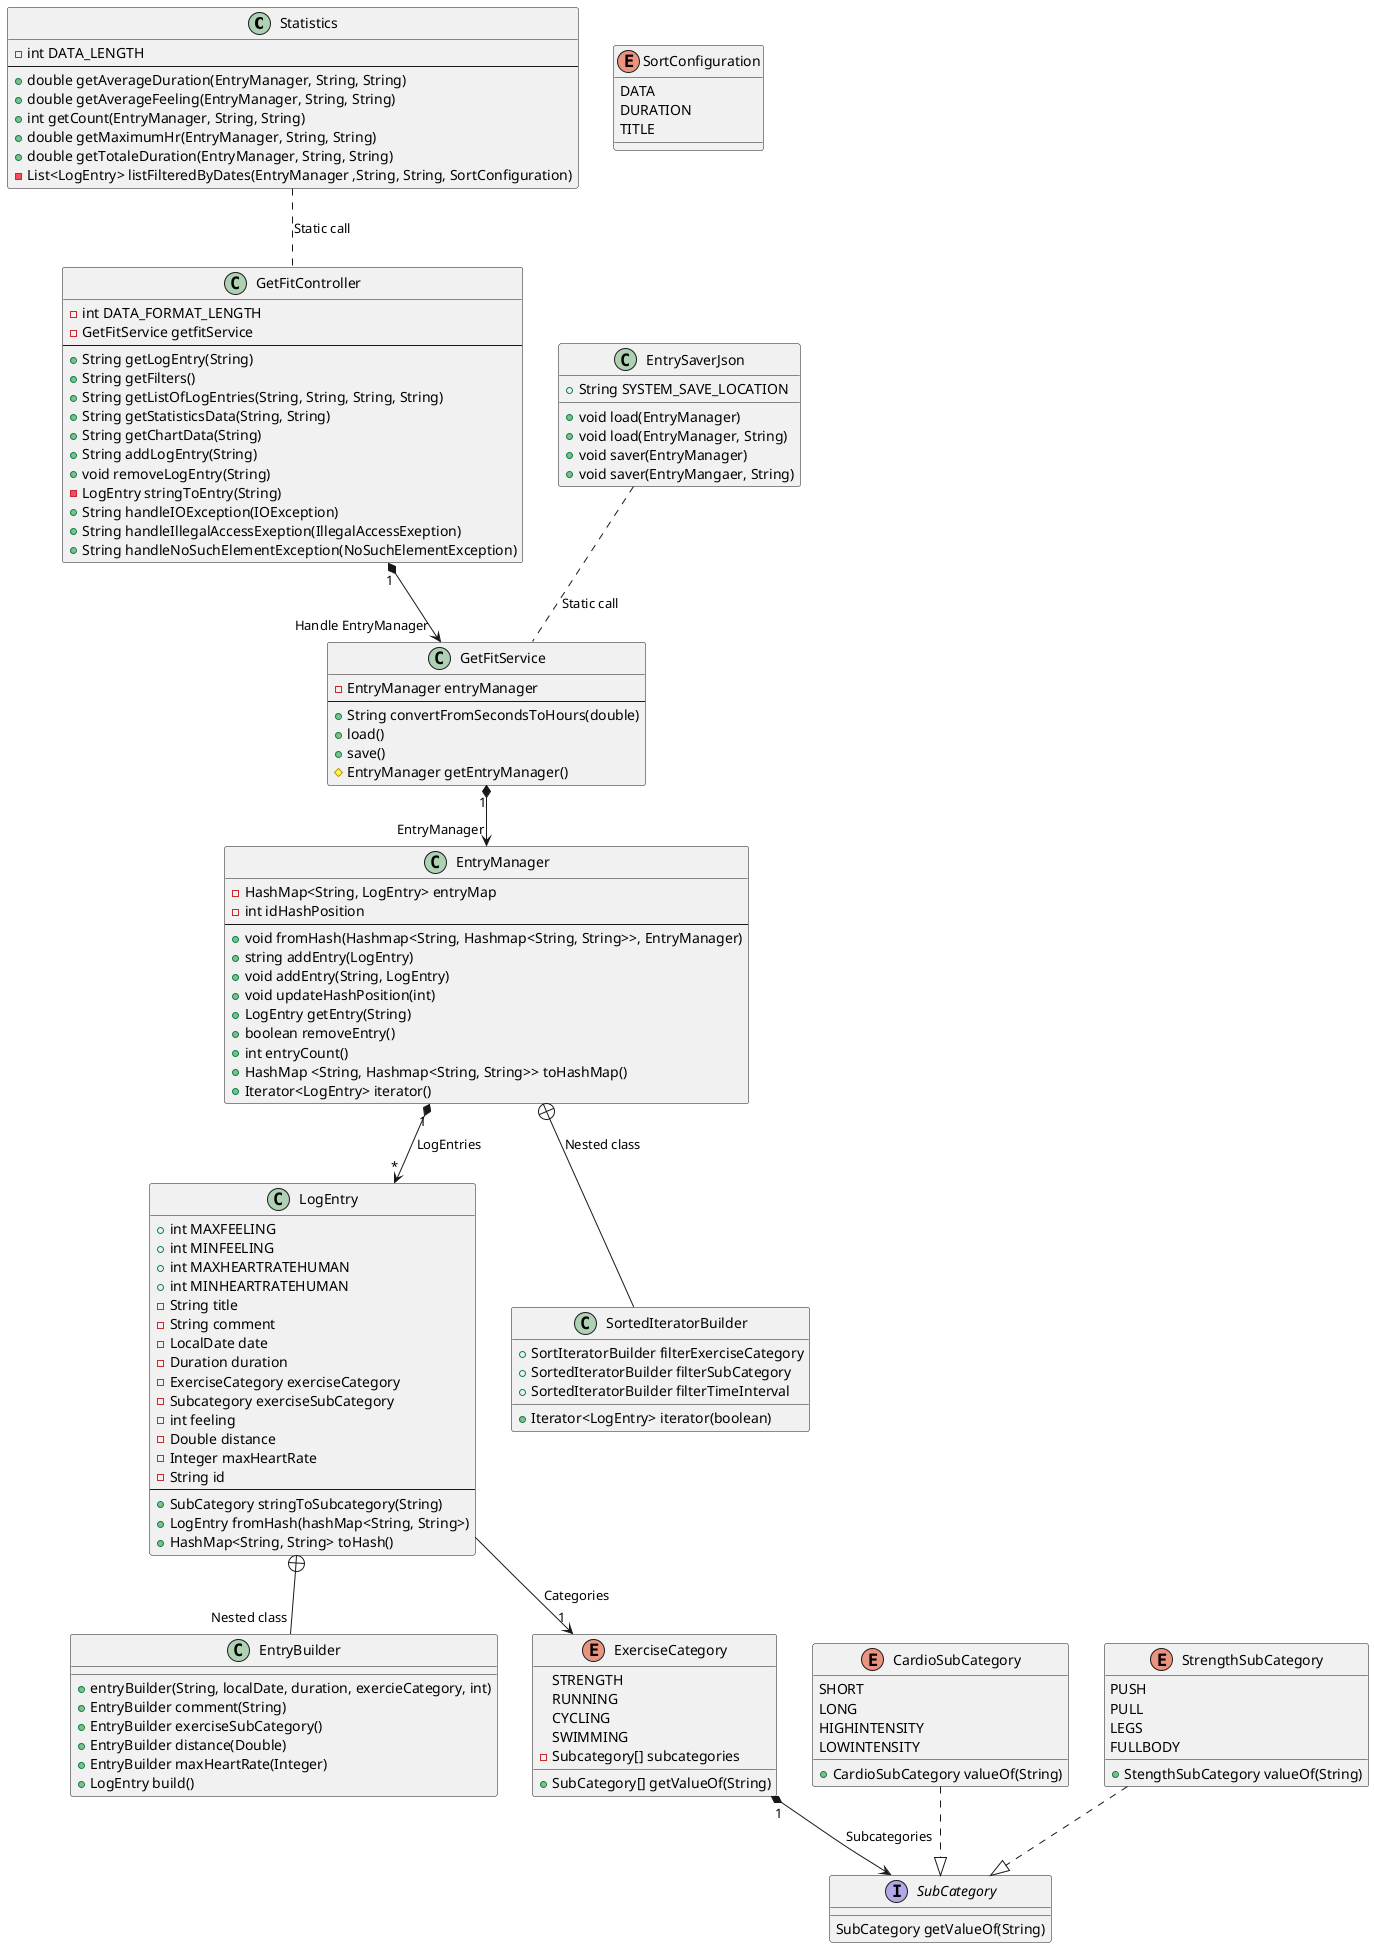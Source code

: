 @startuml Get Fit Server class diagram

class Statistics {
    -int DATA_LENGTH
    --
    +double getAverageDuration(EntryManager, String, String)
    +double getAverageFeeling(EntryManager, String, String)
    +int getCount(EntryManager, String, String)
    +double getMaximumHr(EntryManager, String, String)
    +double getTotaleDuration(EntryManager, String, String)
    -List<LogEntry> listFilteredByDates(EntryManager ,String, String, SortConfiguration)
}

class LogEntry {
    +int MAXFEELING
    +int MINFEELING
    +int MAXHEARTRATEHUMAN
    +int MINHEARTRATEHUMAN
    -String title
    -String comment
    -LocalDate date
    -Duration duration
    -ExerciseCategory exerciseCategory
    -Subcategory exerciseSubCategory
    -int feeling
    -Double distance 
    -Integer maxHeartRate
    -String id
    --
    +SubCategory stringToSubcategory(String)
    +LogEntry fromHash(hashMap<String, String>)
    +HashMap<String, String> toHash()
}

class EntryBuilder {
    +entryBuilder(String, localDate, duration, exercieCategory, int)
    +EntryBuilder comment(String)
    +EntryBuilder exerciseSubCategory()
    +EntryBuilder distance(Double)
    +EntryBuilder maxHeartRate(Integer)
    +LogEntry build()
}
    
class EntryManager {
    -HashMap<String, LogEntry> entryMap
    -int idHashPosition 
    --
    +void fromHash(Hashmap<String, Hashmap<String, String>>, EntryManager)
    +string addEntry(LogEntry)
    +void addEntry(String, LogEntry)
    +void updateHashPosition(int)
    +LogEntry getEntry(String)
    +boolean removeEntry()
    +int entryCount()
    +HashMap <String, Hashmap<String, String>> toHashMap()
    +Iterator<LogEntry> iterator()
}

class SortedIteratorBuilder {
    +SortIteratorBuilder filterExerciseCategory
    +SortedIteratorBuilder filterSubCategory
    +SortedIteratorBuilder filterTimeInterval
    +Iterator<LogEntry> iterator(boolean)
}


CardioSubCategory..|> SubCategory
StrengthSubCategory..|> SubCategory
ExerciseCategory "1" *--> SubCategory: Subcategories 
LogEntry --> "1" ExerciseCategory : Categories
Statistics .. GetFitController : Static call
EntrySaverJson .. GetFitService : Static call
EntryManager "1" *--> "*" LogEntry: LogEntries
GetFitService "1" *--> "EntryManager" EntryManager
GetFitController"1" *--> "Handle EntryManager" GetFitService

EntryManager +-- SortedIteratorBuilder : Nested class
LogEntry +--"Nested class" EntryBuilder

class EntrySaverJson {
    +String SYSTEM_SAVE_LOCATION
    +void load(EntryManager)
    +void load(EntryManager, String)
    +void saver(EntryManager)
    +void saver(EntryMangaer, String)
}

class GetFitController {
    -int DATA_FORMAT_LENGTH
    -GetFitService getfitService
    --
    +String getLogEntry(String)
    +String getFilters()
    +String getListOfLogEntries(String, String, String, String)
    +String getStatisticsData(String, String)
    +String getChartData(String)
    +String addLogEntry(String)
    +void removeLogEntry(String)
    -LogEntry stringToEntry(String)
    +String handleIOException(IOException)
    +String handleIllegalAccessExeption(IllegalAccessExeption)
    +String handleNoSuchElementException(NoSuchElementException)
}

class GetFitService {
    -EntryManager entryManager
    --
    +String convertFromSecondsToHours(double)
    +load()
    +save()
    #EntryManager getEntryManager()
}

enum ExerciseCategory {
    STRENGTH
    RUNNING
    CYCLING
    SWIMMING
    -Subcategory[] subcategories
    +SubCategory[] getValueOf(String)
}

enum SortConfiguration {
    DATA
    DURATION
    TITLE
}

interface SubCategory {
    SubCategory getValueOf(String)
}

enum StrengthSubCategory {
    PUSH
    PULL
    LEGS
    FULLBODY
    +StengthSubCategory valueOf(String)
}

enum CardioSubCategory {
    SHORT
    LONG
    HIGHINTENSITY
    LOWINTENSITY
    +CardioSubCategory valueOf(String)
}
@enduml